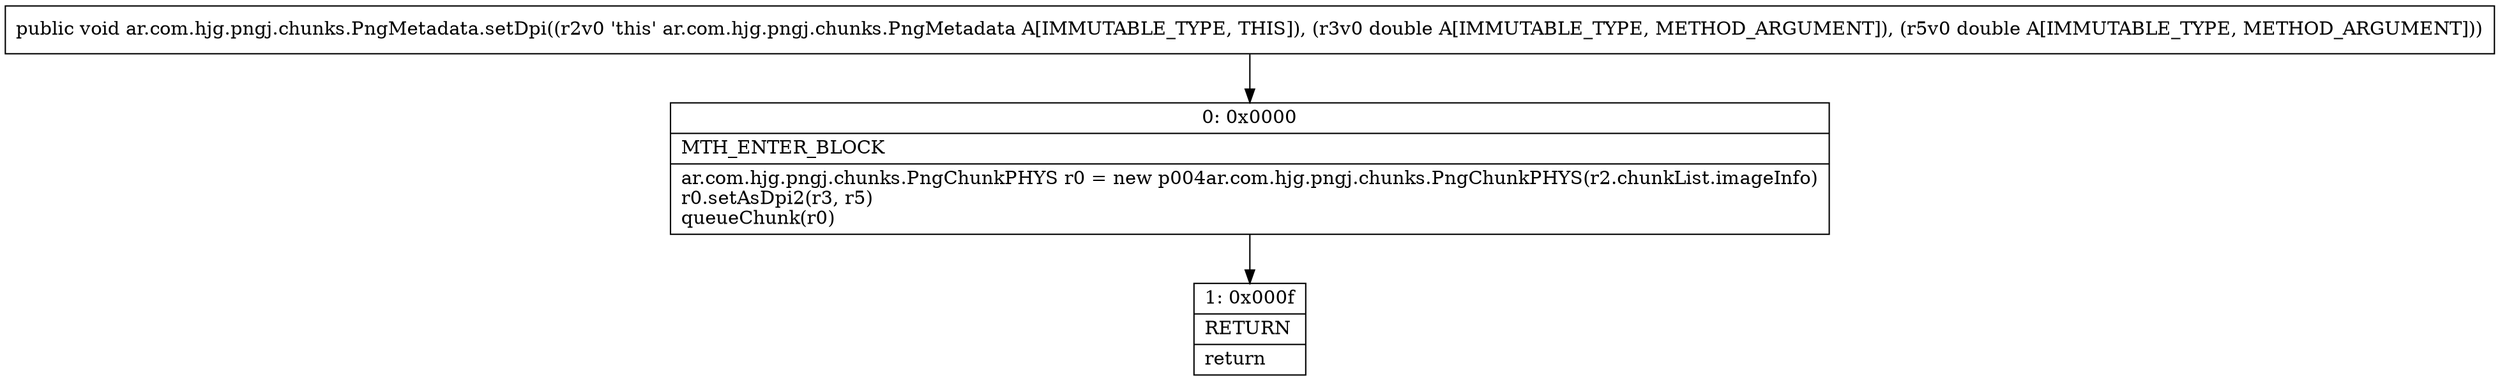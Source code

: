 digraph "CFG forar.com.hjg.pngj.chunks.PngMetadata.setDpi(DD)V" {
Node_0 [shape=record,label="{0\:\ 0x0000|MTH_ENTER_BLOCK\l|ar.com.hjg.pngj.chunks.PngChunkPHYS r0 = new p004ar.com.hjg.pngj.chunks.PngChunkPHYS(r2.chunkList.imageInfo)\lr0.setAsDpi2(r3, r5)\lqueueChunk(r0)\l}"];
Node_1 [shape=record,label="{1\:\ 0x000f|RETURN\l|return\l}"];
MethodNode[shape=record,label="{public void ar.com.hjg.pngj.chunks.PngMetadata.setDpi((r2v0 'this' ar.com.hjg.pngj.chunks.PngMetadata A[IMMUTABLE_TYPE, THIS]), (r3v0 double A[IMMUTABLE_TYPE, METHOD_ARGUMENT]), (r5v0 double A[IMMUTABLE_TYPE, METHOD_ARGUMENT])) }"];
MethodNode -> Node_0;
Node_0 -> Node_1;
}

